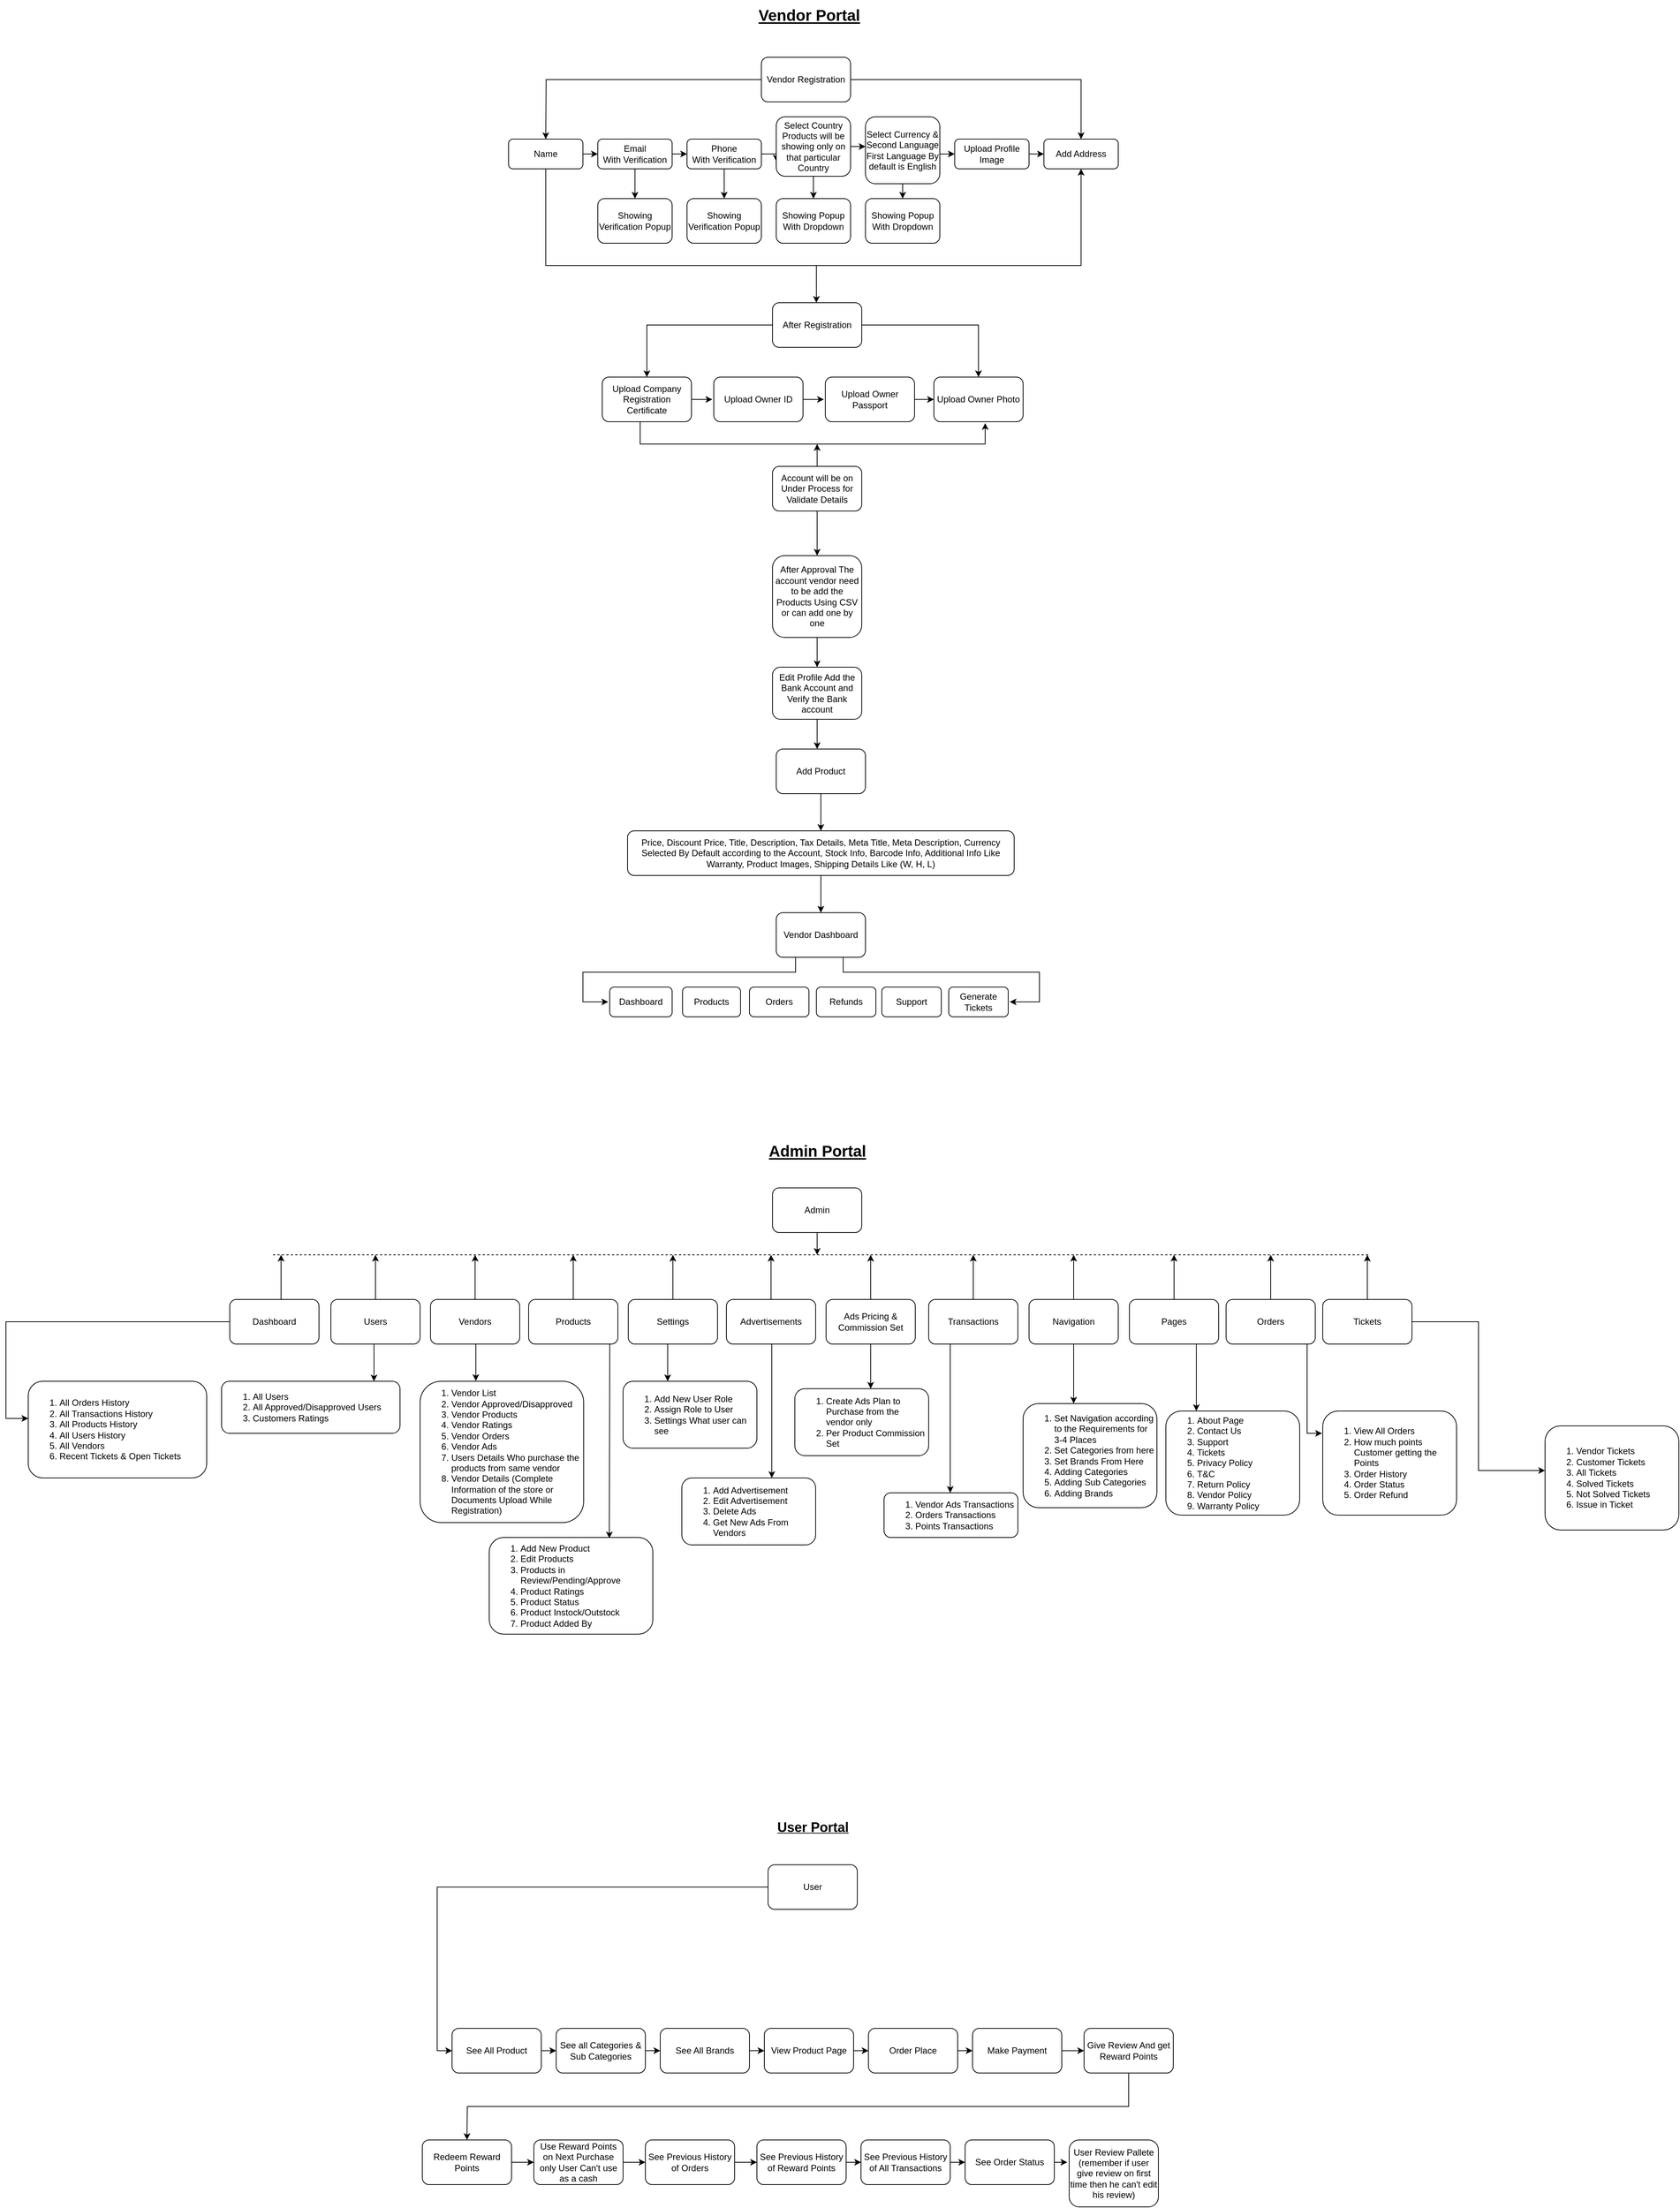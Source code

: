 <mxfile version="24.7.13">
  <diagram name="Page-1" id="YAEVpcPzzc_q-mBe14_t">
    <mxGraphModel dx="2359" dy="777" grid="1" gridSize="10" guides="1" tooltips="1" connect="1" arrows="1" fold="1" page="1" pageScale="1" pageWidth="850" pageHeight="1100" math="0" shadow="0">
      <root>
        <mxCell id="0" />
        <mxCell id="1" parent="0" />
        <mxCell id="X09Q4AG_XSMURBuyCHd_-76" value="" style="group" vertex="1" connectable="0" parent="1">
          <mxGeometry x="-660" y="1540" width="2250" height="670" as="geometry" />
        </mxCell>
        <mxCell id="X09Q4AG_XSMURBuyCHd_-2" value="Admin&lt;span style=&quot;background-color: initial;&quot;&gt;&amp;nbsp;Portal&lt;/span&gt;" style="text;html=1;align=center;verticalAlign=middle;resizable=0;points=[];autosize=1;strokeColor=none;fillColor=none;fontSize=21;fontStyle=5" vertex="1" parent="X09Q4AG_XSMURBuyCHd_-76">
          <mxGeometry x="1021" width="140" height="40" as="geometry" />
        </mxCell>
        <mxCell id="X09Q4AG_XSMURBuyCHd_-19" style="edgeStyle=elbowEdgeStyle;rounded=0;orthogonalLoop=1;jettySize=auto;html=1;" edge="1" parent="X09Q4AG_XSMURBuyCHd_-76" source="X09Q4AG_XSMURBuyCHd_-3">
          <mxGeometry relative="1" as="geometry">
            <mxPoint x="1091" y="160" as="targetPoint" />
          </mxGeometry>
        </mxCell>
        <mxCell id="X09Q4AG_XSMURBuyCHd_-3" value="Admin" style="rounded=1;whiteSpace=wrap;html=1;" vertex="1" parent="X09Q4AG_XSMURBuyCHd_-76">
          <mxGeometry x="1031" y="70" width="120" height="60" as="geometry" />
        </mxCell>
        <mxCell id="X09Q4AG_XSMURBuyCHd_-23" style="edgeStyle=elbowEdgeStyle;rounded=0;orthogonalLoop=1;jettySize=auto;html=1;" edge="1" parent="X09Q4AG_XSMURBuyCHd_-76" source="X09Q4AG_XSMURBuyCHd_-5">
          <mxGeometry relative="1" as="geometry">
            <mxPoint x="370" y="160" as="targetPoint" />
          </mxGeometry>
        </mxCell>
        <mxCell id="X09Q4AG_XSMURBuyCHd_-52" style="edgeStyle=elbowEdgeStyle;rounded=0;orthogonalLoop=1;jettySize=auto;html=1;" edge="1" parent="X09Q4AG_XSMURBuyCHd_-76" source="X09Q4AG_XSMURBuyCHd_-5">
          <mxGeometry relative="1" as="geometry">
            <mxPoint x="30" y="380" as="targetPoint" />
            <Array as="points">
              <mxPoint y="310" />
            </Array>
          </mxGeometry>
        </mxCell>
        <mxCell id="X09Q4AG_XSMURBuyCHd_-5" value="Dashboard" style="rounded=1;whiteSpace=wrap;html=1;" vertex="1" parent="X09Q4AG_XSMURBuyCHd_-76">
          <mxGeometry x="301" y="220" width="120" height="60" as="geometry" />
        </mxCell>
        <mxCell id="X09Q4AG_XSMURBuyCHd_-24" style="edgeStyle=elbowEdgeStyle;rounded=0;orthogonalLoop=1;jettySize=auto;html=1;" edge="1" parent="X09Q4AG_XSMURBuyCHd_-76" source="X09Q4AG_XSMURBuyCHd_-8">
          <mxGeometry relative="1" as="geometry">
            <mxPoint x="497" y="160" as="targetPoint" />
          </mxGeometry>
        </mxCell>
        <mxCell id="X09Q4AG_XSMURBuyCHd_-8" value="Users" style="rounded=1;whiteSpace=wrap;html=1;" vertex="1" parent="X09Q4AG_XSMURBuyCHd_-76">
          <mxGeometry x="437" y="220" width="120" height="60" as="geometry" />
        </mxCell>
        <mxCell id="X09Q4AG_XSMURBuyCHd_-25" style="edgeStyle=elbowEdgeStyle;rounded=0;orthogonalLoop=1;jettySize=auto;html=1;" edge="1" parent="X09Q4AG_XSMURBuyCHd_-76" source="X09Q4AG_XSMURBuyCHd_-9">
          <mxGeometry relative="1" as="geometry">
            <mxPoint x="631" y="160" as="targetPoint" />
          </mxGeometry>
        </mxCell>
        <mxCell id="X09Q4AG_XSMURBuyCHd_-9" value="Vendors" style="rounded=1;whiteSpace=wrap;html=1;" vertex="1" parent="X09Q4AG_XSMURBuyCHd_-76">
          <mxGeometry x="571" y="220" width="120" height="60" as="geometry" />
        </mxCell>
        <mxCell id="X09Q4AG_XSMURBuyCHd_-26" style="edgeStyle=elbowEdgeStyle;rounded=0;orthogonalLoop=1;jettySize=auto;html=1;" edge="1" parent="X09Q4AG_XSMURBuyCHd_-76" source="X09Q4AG_XSMURBuyCHd_-10">
          <mxGeometry relative="1" as="geometry">
            <mxPoint x="763" y="160" as="targetPoint" />
          </mxGeometry>
        </mxCell>
        <mxCell id="X09Q4AG_XSMURBuyCHd_-51" style="edgeStyle=elbowEdgeStyle;rounded=0;orthogonalLoop=1;jettySize=auto;html=1;entryX=0.733;entryY=0.009;entryDx=0;entryDy=0;entryPerimeter=0;" edge="1" parent="X09Q4AG_XSMURBuyCHd_-76" target="X09Q4AG_XSMURBuyCHd_-55">
          <mxGeometry relative="1" as="geometry">
            <mxPoint x="812" y="570.0" as="targetPoint" />
            <mxPoint x="812.091" y="280" as="sourcePoint" />
          </mxGeometry>
        </mxCell>
        <mxCell id="X09Q4AG_XSMURBuyCHd_-10" value="Products" style="rounded=1;whiteSpace=wrap;html=1;" vertex="1" parent="X09Q4AG_XSMURBuyCHd_-76">
          <mxGeometry x="703" y="220" width="120" height="60" as="geometry" />
        </mxCell>
        <mxCell id="X09Q4AG_XSMURBuyCHd_-27" style="edgeStyle=elbowEdgeStyle;rounded=0;orthogonalLoop=1;jettySize=auto;html=1;" edge="1" parent="X09Q4AG_XSMURBuyCHd_-76" source="X09Q4AG_XSMURBuyCHd_-11">
          <mxGeometry relative="1" as="geometry">
            <mxPoint x="897" y="160" as="targetPoint" />
          </mxGeometry>
        </mxCell>
        <mxCell id="X09Q4AG_XSMURBuyCHd_-56" style="edgeStyle=elbowEdgeStyle;rounded=0;orthogonalLoop=1;jettySize=auto;html=1;" edge="1" parent="X09Q4AG_XSMURBuyCHd_-76" source="X09Q4AG_XSMURBuyCHd_-11">
          <mxGeometry relative="1" as="geometry">
            <mxPoint x="890" y="330.0" as="targetPoint" />
          </mxGeometry>
        </mxCell>
        <mxCell id="X09Q4AG_XSMURBuyCHd_-11" value="Settings" style="rounded=1;whiteSpace=wrap;html=1;" vertex="1" parent="X09Q4AG_XSMURBuyCHd_-76">
          <mxGeometry x="837" y="220" width="120" height="60" as="geometry" />
        </mxCell>
        <mxCell id="X09Q4AG_XSMURBuyCHd_-28" style="edgeStyle=elbowEdgeStyle;rounded=0;orthogonalLoop=1;jettySize=auto;html=1;" edge="1" parent="X09Q4AG_XSMURBuyCHd_-76" source="X09Q4AG_XSMURBuyCHd_-12">
          <mxGeometry relative="1" as="geometry">
            <mxPoint x="1029" y="160" as="targetPoint" />
          </mxGeometry>
        </mxCell>
        <mxCell id="X09Q4AG_XSMURBuyCHd_-58" style="edgeStyle=elbowEdgeStyle;rounded=0;orthogonalLoop=1;jettySize=auto;html=1;exitX=0.75;exitY=1;exitDx=0;exitDy=0;" edge="1" parent="X09Q4AG_XSMURBuyCHd_-76" source="X09Q4AG_XSMURBuyCHd_-12">
          <mxGeometry relative="1" as="geometry">
            <mxPoint x="1030" y="460" as="targetPoint" />
            <Array as="points">
              <mxPoint x="1030" y="360" />
            </Array>
          </mxGeometry>
        </mxCell>
        <mxCell id="X09Q4AG_XSMURBuyCHd_-12" value="Advertisements" style="rounded=1;whiteSpace=wrap;html=1;" vertex="1" parent="X09Q4AG_XSMURBuyCHd_-76">
          <mxGeometry x="969" y="220" width="120" height="60" as="geometry" />
        </mxCell>
        <mxCell id="X09Q4AG_XSMURBuyCHd_-29" style="edgeStyle=elbowEdgeStyle;rounded=0;orthogonalLoop=1;jettySize=auto;html=1;" edge="1" parent="X09Q4AG_XSMURBuyCHd_-76" source="X09Q4AG_XSMURBuyCHd_-13">
          <mxGeometry relative="1" as="geometry">
            <mxPoint x="1163.0" y="160" as="targetPoint" />
          </mxGeometry>
        </mxCell>
        <mxCell id="X09Q4AG_XSMURBuyCHd_-60" style="edgeStyle=elbowEdgeStyle;rounded=0;orthogonalLoop=1;jettySize=auto;html=1;" edge="1" parent="X09Q4AG_XSMURBuyCHd_-76" source="X09Q4AG_XSMURBuyCHd_-13">
          <mxGeometry relative="1" as="geometry">
            <mxPoint x="1163" y="340.0" as="targetPoint" />
          </mxGeometry>
        </mxCell>
        <mxCell id="X09Q4AG_XSMURBuyCHd_-13" value="Ads Pricing &amp;amp; Commission Set" style="rounded=1;whiteSpace=wrap;html=1;" vertex="1" parent="X09Q4AG_XSMURBuyCHd_-76">
          <mxGeometry x="1103" y="220" width="120" height="60" as="geometry" />
        </mxCell>
        <mxCell id="X09Q4AG_XSMURBuyCHd_-30" style="edgeStyle=elbowEdgeStyle;rounded=0;orthogonalLoop=1;jettySize=auto;html=1;" edge="1" parent="X09Q4AG_XSMURBuyCHd_-76" source="X09Q4AG_XSMURBuyCHd_-14">
          <mxGeometry relative="1" as="geometry">
            <mxPoint x="1301" y="160" as="targetPoint" />
          </mxGeometry>
        </mxCell>
        <mxCell id="X09Q4AG_XSMURBuyCHd_-62" style="edgeStyle=elbowEdgeStyle;rounded=0;orthogonalLoop=1;jettySize=auto;html=1;" edge="1" parent="X09Q4AG_XSMURBuyCHd_-76" source="X09Q4AG_XSMURBuyCHd_-14">
          <mxGeometry relative="1" as="geometry">
            <mxPoint x="1270" y="480.0" as="targetPoint" />
          </mxGeometry>
        </mxCell>
        <mxCell id="X09Q4AG_XSMURBuyCHd_-14" value="Transactions" style="rounded=1;whiteSpace=wrap;html=1;" vertex="1" parent="X09Q4AG_XSMURBuyCHd_-76">
          <mxGeometry x="1241" y="220" width="120" height="60" as="geometry" />
        </mxCell>
        <mxCell id="X09Q4AG_XSMURBuyCHd_-31" style="edgeStyle=elbowEdgeStyle;rounded=0;orthogonalLoop=1;jettySize=auto;html=1;" edge="1" parent="X09Q4AG_XSMURBuyCHd_-76" source="X09Q4AG_XSMURBuyCHd_-15">
          <mxGeometry relative="1" as="geometry">
            <mxPoint x="1436" y="160" as="targetPoint" />
          </mxGeometry>
        </mxCell>
        <mxCell id="X09Q4AG_XSMURBuyCHd_-64" style="edgeStyle=elbowEdgeStyle;rounded=0;orthogonalLoop=1;jettySize=auto;html=1;" edge="1" parent="X09Q4AG_XSMURBuyCHd_-76" source="X09Q4AG_XSMURBuyCHd_-15">
          <mxGeometry relative="1" as="geometry">
            <mxPoint x="1436" y="360.0" as="targetPoint" />
          </mxGeometry>
        </mxCell>
        <mxCell id="X09Q4AG_XSMURBuyCHd_-15" value="Navigation" style="rounded=1;whiteSpace=wrap;html=1;" vertex="1" parent="X09Q4AG_XSMURBuyCHd_-76">
          <mxGeometry x="1376" y="220" width="120" height="60" as="geometry" />
        </mxCell>
        <mxCell id="X09Q4AG_XSMURBuyCHd_-32" style="edgeStyle=elbowEdgeStyle;rounded=0;orthogonalLoop=1;jettySize=auto;html=1;" edge="1" parent="X09Q4AG_XSMURBuyCHd_-76" source="X09Q4AG_XSMURBuyCHd_-16">
          <mxGeometry relative="1" as="geometry">
            <mxPoint x="1571" y="160" as="targetPoint" />
          </mxGeometry>
        </mxCell>
        <mxCell id="X09Q4AG_XSMURBuyCHd_-66" style="edgeStyle=elbowEdgeStyle;rounded=0;orthogonalLoop=1;jettySize=auto;html=1;exitX=0.75;exitY=1;exitDx=0;exitDy=0;" edge="1" parent="X09Q4AG_XSMURBuyCHd_-76" source="X09Q4AG_XSMURBuyCHd_-16">
          <mxGeometry relative="1" as="geometry">
            <mxPoint x="1601" y="370.0" as="targetPoint" />
          </mxGeometry>
        </mxCell>
        <mxCell id="X09Q4AG_XSMURBuyCHd_-16" value="Pages" style="rounded=1;whiteSpace=wrap;html=1;" vertex="1" parent="X09Q4AG_XSMURBuyCHd_-76">
          <mxGeometry x="1511" y="220" width="120" height="60" as="geometry" />
        </mxCell>
        <mxCell id="X09Q4AG_XSMURBuyCHd_-33" style="edgeStyle=elbowEdgeStyle;rounded=0;orthogonalLoop=1;jettySize=auto;html=1;" edge="1" parent="X09Q4AG_XSMURBuyCHd_-76" source="X09Q4AG_XSMURBuyCHd_-17">
          <mxGeometry relative="1" as="geometry">
            <mxPoint x="1701" y="160" as="targetPoint" />
          </mxGeometry>
        </mxCell>
        <mxCell id="X09Q4AG_XSMURBuyCHd_-68" style="edgeStyle=elbowEdgeStyle;rounded=0;orthogonalLoop=1;jettySize=auto;html=1;strokeColor=default;" edge="1" parent="X09Q4AG_XSMURBuyCHd_-76" source="X09Q4AG_XSMURBuyCHd_-17">
          <mxGeometry relative="1" as="geometry">
            <mxPoint x="1770" y="400" as="targetPoint" />
            <Array as="points">
              <mxPoint x="1750" y="310" />
            </Array>
          </mxGeometry>
        </mxCell>
        <mxCell id="X09Q4AG_XSMURBuyCHd_-17" value="Orders" style="rounded=1;whiteSpace=wrap;html=1;" vertex="1" parent="X09Q4AG_XSMURBuyCHd_-76">
          <mxGeometry x="1641" y="220" width="120" height="60" as="geometry" />
        </mxCell>
        <mxCell id="X09Q4AG_XSMURBuyCHd_-34" style="edgeStyle=elbowEdgeStyle;rounded=0;orthogonalLoop=1;jettySize=auto;html=1;" edge="1" parent="X09Q4AG_XSMURBuyCHd_-76" source="X09Q4AG_XSMURBuyCHd_-18">
          <mxGeometry relative="1" as="geometry">
            <mxPoint x="1831" y="160" as="targetPoint" />
          </mxGeometry>
        </mxCell>
        <mxCell id="X09Q4AG_XSMURBuyCHd_-73" style="edgeStyle=elbowEdgeStyle;rounded=0;orthogonalLoop=1;jettySize=auto;html=1;" edge="1" parent="X09Q4AG_XSMURBuyCHd_-76" source="X09Q4AG_XSMURBuyCHd_-18">
          <mxGeometry relative="1" as="geometry">
            <mxPoint x="2070" y="450.0" as="targetPoint" />
          </mxGeometry>
        </mxCell>
        <mxCell id="X09Q4AG_XSMURBuyCHd_-18" value="Tickets" style="rounded=1;whiteSpace=wrap;html=1;" vertex="1" parent="X09Q4AG_XSMURBuyCHd_-76">
          <mxGeometry x="1771" y="220" width="120" height="60" as="geometry" />
        </mxCell>
        <mxCell id="X09Q4AG_XSMURBuyCHd_-22" value="" style="endArrow=none;dashed=1;html=1;rounded=0;" edge="1" parent="X09Q4AG_XSMURBuyCHd_-76">
          <mxGeometry width="50" height="50" relative="1" as="geometry">
            <mxPoint x="1832.105" y="160" as="sourcePoint" />
            <mxPoint x="357" y="160" as="targetPoint" />
          </mxGeometry>
        </mxCell>
        <mxCell id="X09Q4AG_XSMURBuyCHd_-45" value="&lt;ol&gt;&lt;li&gt;Vendor List&lt;/li&gt;&lt;li&gt;Vendor Approved/Disapproved&lt;/li&gt;&lt;li&gt;Vendor Products&lt;/li&gt;&lt;li&gt;Vendor Ratings&lt;/li&gt;&lt;li&gt;Vendor Orders&lt;/li&gt;&lt;li&gt;Vendor Ads&lt;/li&gt;&lt;li&gt;Users Details Who purchase the products from same vendor&lt;/li&gt;&lt;li&gt;Vendor Details (Complete Information of the store or Documents Upload While Registration)&lt;/li&gt;&lt;/ol&gt;" style="rounded=1;whiteSpace=wrap;html=1;align=left;" vertex="1" parent="X09Q4AG_XSMURBuyCHd_-76">
          <mxGeometry x="557" y="330" width="220" height="190" as="geometry" />
        </mxCell>
        <mxCell id="X09Q4AG_XSMURBuyCHd_-46" value="&lt;ol&gt;&lt;li&gt;All Users&lt;/li&gt;&lt;li&gt;All Approved/Disapproved Users&lt;/li&gt;&lt;li&gt;&lt;span style=&quot;background-color: initial;&quot;&gt;Customers Ratings&lt;/span&gt;&lt;/li&gt;&lt;/ol&gt;" style="rounded=1;whiteSpace=wrap;html=1;align=left;" vertex="1" parent="X09Q4AG_XSMURBuyCHd_-76">
          <mxGeometry x="290" y="330" width="240" height="70" as="geometry" />
        </mxCell>
        <mxCell id="X09Q4AG_XSMURBuyCHd_-49" style="edgeStyle=elbowEdgeStyle;rounded=0;orthogonalLoop=1;jettySize=auto;html=1;entryX=0.854;entryY=0.002;entryDx=0;entryDy=0;entryPerimeter=0;" edge="1" parent="X09Q4AG_XSMURBuyCHd_-76" source="X09Q4AG_XSMURBuyCHd_-8" target="X09Q4AG_XSMURBuyCHd_-46">
          <mxGeometry relative="1" as="geometry" />
        </mxCell>
        <mxCell id="X09Q4AG_XSMURBuyCHd_-50" style="edgeStyle=elbowEdgeStyle;rounded=0;orthogonalLoop=1;jettySize=auto;html=1;entryX=0.34;entryY=-0.002;entryDx=0;entryDy=0;entryPerimeter=0;" edge="1" parent="X09Q4AG_XSMURBuyCHd_-76" source="X09Q4AG_XSMURBuyCHd_-9" target="X09Q4AG_XSMURBuyCHd_-45">
          <mxGeometry relative="1" as="geometry" />
        </mxCell>
        <mxCell id="X09Q4AG_XSMURBuyCHd_-53" value="&lt;ol&gt;&lt;li&gt;All Orders History&lt;/li&gt;&lt;li&gt;All Transactions History&lt;/li&gt;&lt;li&gt;All Products History&lt;/li&gt;&lt;li&gt;All Users History&lt;/li&gt;&lt;li&gt;All Vendors&amp;nbsp;&lt;/li&gt;&lt;li&gt;Recent Tickets &amp;amp; Open Tickets&amp;nbsp;&lt;/li&gt;&lt;/ol&gt;" style="rounded=1;whiteSpace=wrap;html=1;align=left;" vertex="1" parent="X09Q4AG_XSMURBuyCHd_-76">
          <mxGeometry x="30" y="330" width="240" height="130" as="geometry" />
        </mxCell>
        <mxCell id="X09Q4AG_XSMURBuyCHd_-55" value="&lt;ol&gt;&lt;li&gt;Add New Product&lt;/li&gt;&lt;li&gt;Edit Products&lt;/li&gt;&lt;li&gt;Products in Review/Pending/Approve&lt;/li&gt;&lt;li&gt;Product Ratings&lt;/li&gt;&lt;li&gt;Product Status&lt;/li&gt;&lt;li&gt;Product Instock/Outstock&lt;/li&gt;&lt;li&gt;Product Added By&amp;nbsp;&lt;/li&gt;&lt;/ol&gt;" style="rounded=1;whiteSpace=wrap;html=1;align=left;" vertex="1" parent="X09Q4AG_XSMURBuyCHd_-76">
          <mxGeometry x="650" y="540" width="220" height="130" as="geometry" />
        </mxCell>
        <mxCell id="X09Q4AG_XSMURBuyCHd_-57" value="&lt;ol&gt;&lt;li&gt;Add New User Role&lt;/li&gt;&lt;li&gt;Assign Role to User&lt;/li&gt;&lt;li&gt;Settings What user can see&amp;nbsp;&lt;/li&gt;&lt;/ol&gt;" style="rounded=1;whiteSpace=wrap;html=1;align=left;" vertex="1" parent="X09Q4AG_XSMURBuyCHd_-76">
          <mxGeometry x="830" y="330" width="180" height="90" as="geometry" />
        </mxCell>
        <mxCell id="X09Q4AG_XSMURBuyCHd_-59" value="&lt;ol&gt;&lt;li&gt;Add Advertisement&lt;/li&gt;&lt;li&gt;Edit Advertisement&lt;/li&gt;&lt;li&gt;Delete Ads&lt;/li&gt;&lt;li&gt;Get New Ads From Vendors&lt;/li&gt;&lt;/ol&gt;" style="rounded=1;whiteSpace=wrap;html=1;align=left;" vertex="1" parent="X09Q4AG_XSMURBuyCHd_-76">
          <mxGeometry x="909" y="460" width="180" height="90" as="geometry" />
        </mxCell>
        <mxCell id="X09Q4AG_XSMURBuyCHd_-61" value="&lt;ol&gt;&lt;li&gt;Create Ads Plan to Purchase from the vendor only&lt;/li&gt;&lt;li&gt;Per Product Commission Set&amp;nbsp;&lt;/li&gt;&lt;/ol&gt;" style="rounded=1;whiteSpace=wrap;html=1;align=left;" vertex="1" parent="X09Q4AG_XSMURBuyCHd_-76">
          <mxGeometry x="1061" y="340" width="180" height="90" as="geometry" />
        </mxCell>
        <mxCell id="X09Q4AG_XSMURBuyCHd_-63" value="&lt;ol&gt;&lt;li&gt;Vendor Ads Transactions&lt;/li&gt;&lt;li&gt;Orders Transactions&lt;/li&gt;&lt;li&gt;Points Transactions&lt;/li&gt;&lt;/ol&gt;" style="rounded=1;whiteSpace=wrap;html=1;align=left;" vertex="1" parent="X09Q4AG_XSMURBuyCHd_-76">
          <mxGeometry x="1181" y="480" width="180" height="60" as="geometry" />
        </mxCell>
        <mxCell id="X09Q4AG_XSMURBuyCHd_-65" value="&lt;ol&gt;&lt;li&gt;Set Navigation according to the Requirements for 3-4 Places&lt;/li&gt;&lt;li&gt;Set Categories from here&lt;/li&gt;&lt;li&gt;Set Brands From Here&lt;/li&gt;&lt;li&gt;Adding Categories&lt;/li&gt;&lt;li&gt;Adding Sub Categories&lt;/li&gt;&lt;li&gt;Adding Brands&lt;/li&gt;&lt;/ol&gt;" style="rounded=1;whiteSpace=wrap;html=1;align=left;" vertex="1" parent="X09Q4AG_XSMURBuyCHd_-76">
          <mxGeometry x="1368" y="360" width="180" height="140" as="geometry" />
        </mxCell>
        <mxCell id="X09Q4AG_XSMURBuyCHd_-67" value="&lt;ol&gt;&lt;li&gt;About Page&amp;nbsp;&lt;/li&gt;&lt;li&gt;Contact Us&lt;/li&gt;&lt;li&gt;Support&lt;/li&gt;&lt;li&gt;Tickets&lt;/li&gt;&lt;li&gt;Privacy Policy&lt;/li&gt;&lt;li&gt;T&amp;amp;C&amp;nbsp;&lt;/li&gt;&lt;li&gt;Return Policy&lt;/li&gt;&lt;li&gt;Vendor Policy&lt;/li&gt;&lt;li&gt;Warranty Policy&lt;/li&gt;&lt;/ol&gt;" style="rounded=1;whiteSpace=wrap;html=1;align=left;" vertex="1" parent="X09Q4AG_XSMURBuyCHd_-76">
          <mxGeometry x="1560" y="370" width="180" height="140" as="geometry" />
        </mxCell>
        <mxCell id="X09Q4AG_XSMURBuyCHd_-71" value="&lt;ol&gt;&lt;li&gt;View All Orders&amp;nbsp;&lt;/li&gt;&lt;li&gt;How much points Customer getting the Points&lt;/li&gt;&lt;li&gt;Order History&lt;/li&gt;&lt;li&gt;Order Status&lt;/li&gt;&lt;li&gt;Order Refund&lt;/li&gt;&lt;/ol&gt;" style="rounded=1;whiteSpace=wrap;html=1;align=left;" vertex="1" parent="X09Q4AG_XSMURBuyCHd_-76">
          <mxGeometry x="1771" y="370" width="180" height="140" as="geometry" />
        </mxCell>
        <mxCell id="X09Q4AG_XSMURBuyCHd_-74" value="&lt;ol&gt;&lt;li&gt;Vendor Tickets&lt;/li&gt;&lt;li&gt;Customer Tickets&lt;/li&gt;&lt;li&gt;All Tickets&lt;/li&gt;&lt;li&gt;Solved Tickets&lt;/li&gt;&lt;li&gt;Not Solved Tickets&lt;/li&gt;&lt;li&gt;Issue in Ticket&lt;/li&gt;&lt;/ol&gt;" style="rounded=1;whiteSpace=wrap;html=1;align=left;" vertex="1" parent="X09Q4AG_XSMURBuyCHd_-76">
          <mxGeometry x="2070" y="390" width="180" height="140" as="geometry" />
        </mxCell>
        <mxCell id="X09Q4AG_XSMURBuyCHd_-77" value="" style="group" vertex="1" connectable="0" parent="1">
          <mxGeometry x="16" y="13" width="820" height="1367" as="geometry" />
        </mxCell>
        <mxCell id="5wintzvDErzxGzjBbFwN-30" style="edgeStyle=orthogonalEdgeStyle;rounded=0;orthogonalLoop=1;jettySize=auto;html=1;entryX=0.5;entryY=0;entryDx=0;entryDy=0;" parent="X09Q4AG_XSMURBuyCHd_-77" source="5wintzvDErzxGzjBbFwN-1" target="5wintzvDErzxGzjBbFwN-17" edge="1">
          <mxGeometry relative="1" as="geometry" />
        </mxCell>
        <mxCell id="5wintzvDErzxGzjBbFwN-31" style="edgeStyle=orthogonalEdgeStyle;rounded=0;orthogonalLoop=1;jettySize=auto;html=1;exitX=0;exitY=0.5;exitDx=0;exitDy=0;" parent="X09Q4AG_XSMURBuyCHd_-77" source="5wintzvDErzxGzjBbFwN-1" edge="1">
          <mxGeometry relative="1" as="geometry">
            <mxPoint x="50" y="187" as="targetPoint" />
          </mxGeometry>
        </mxCell>
        <mxCell id="5wintzvDErzxGzjBbFwN-1" value="Vendor Registration" style="rounded=1;whiteSpace=wrap;html=1;" parent="X09Q4AG_XSMURBuyCHd_-77" vertex="1">
          <mxGeometry x="340" y="77" width="120" height="60" as="geometry" />
        </mxCell>
        <mxCell id="5wintzvDErzxGzjBbFwN-20" style="edgeStyle=orthogonalEdgeStyle;rounded=0;orthogonalLoop=1;jettySize=auto;html=1;exitX=1;exitY=0.5;exitDx=0;exitDy=0;entryX=0;entryY=0.5;entryDx=0;entryDy=0;" parent="X09Q4AG_XSMURBuyCHd_-77" source="5wintzvDErzxGzjBbFwN-11" target="5wintzvDErzxGzjBbFwN-12" edge="1">
          <mxGeometry relative="1" as="geometry" />
        </mxCell>
        <mxCell id="5wintzvDErzxGzjBbFwN-43" style="edgeStyle=orthogonalEdgeStyle;rounded=0;orthogonalLoop=1;jettySize=auto;html=1;exitX=0.5;exitY=1;exitDx=0;exitDy=0;entryX=0.5;entryY=1;entryDx=0;entryDy=0;" parent="X09Q4AG_XSMURBuyCHd_-77" source="5wintzvDErzxGzjBbFwN-11" target="5wintzvDErzxGzjBbFwN-17" edge="1">
          <mxGeometry relative="1" as="geometry">
            <Array as="points">
              <mxPoint x="50" y="357" />
              <mxPoint x="770" y="357" />
            </Array>
          </mxGeometry>
        </mxCell>
        <mxCell id="5wintzvDErzxGzjBbFwN-11" value="Name" style="rounded=1;whiteSpace=wrap;html=1;" parent="X09Q4AG_XSMURBuyCHd_-77" vertex="1">
          <mxGeometry y="187" width="100" height="40" as="geometry" />
        </mxCell>
        <mxCell id="5wintzvDErzxGzjBbFwN-21" style="edgeStyle=orthogonalEdgeStyle;rounded=0;orthogonalLoop=1;jettySize=auto;html=1;exitX=1;exitY=0.5;exitDx=0;exitDy=0;entryX=0;entryY=0.5;entryDx=0;entryDy=0;" parent="X09Q4AG_XSMURBuyCHd_-77" source="5wintzvDErzxGzjBbFwN-12" target="5wintzvDErzxGzjBbFwN-13" edge="1">
          <mxGeometry relative="1" as="geometry" />
        </mxCell>
        <mxCell id="5wintzvDErzxGzjBbFwN-37" style="edgeStyle=orthogonalEdgeStyle;rounded=0;orthogonalLoop=1;jettySize=auto;html=1;exitX=0.5;exitY=1;exitDx=0;exitDy=0;entryX=0.5;entryY=0;entryDx=0;entryDy=0;" parent="X09Q4AG_XSMURBuyCHd_-77" source="5wintzvDErzxGzjBbFwN-12" target="5wintzvDErzxGzjBbFwN-33" edge="1">
          <mxGeometry relative="1" as="geometry" />
        </mxCell>
        <mxCell id="5wintzvDErzxGzjBbFwN-12" value="Email&lt;br&gt;With Verification" style="rounded=1;whiteSpace=wrap;html=1;" parent="X09Q4AG_XSMURBuyCHd_-77" vertex="1">
          <mxGeometry x="120" y="187" width="100" height="40" as="geometry" />
        </mxCell>
        <mxCell id="5wintzvDErzxGzjBbFwN-36" style="edgeStyle=orthogonalEdgeStyle;rounded=0;orthogonalLoop=1;jettySize=auto;html=1;exitX=0.5;exitY=1;exitDx=0;exitDy=0;entryX=0.5;entryY=0;entryDx=0;entryDy=0;" parent="X09Q4AG_XSMURBuyCHd_-77" source="5wintzvDErzxGzjBbFwN-13" target="5wintzvDErzxGzjBbFwN-34" edge="1">
          <mxGeometry relative="1" as="geometry" />
        </mxCell>
        <mxCell id="5wintzvDErzxGzjBbFwN-68" style="edgeStyle=orthogonalEdgeStyle;rounded=0;orthogonalLoop=1;jettySize=auto;html=1;exitX=1;exitY=0.5;exitDx=0;exitDy=0;entryX=0;entryY=0.75;entryDx=0;entryDy=0;" parent="X09Q4AG_XSMURBuyCHd_-77" source="5wintzvDErzxGzjBbFwN-13" target="5wintzvDErzxGzjBbFwN-14" edge="1">
          <mxGeometry relative="1" as="geometry" />
        </mxCell>
        <mxCell id="5wintzvDErzxGzjBbFwN-13" value="Phone&lt;br&gt;With Verification" style="rounded=1;whiteSpace=wrap;html=1;" parent="X09Q4AG_XSMURBuyCHd_-77" vertex="1">
          <mxGeometry x="240" y="187" width="100" height="40" as="geometry" />
        </mxCell>
        <mxCell id="5wintzvDErzxGzjBbFwN-39" style="edgeStyle=orthogonalEdgeStyle;rounded=0;orthogonalLoop=1;jettySize=auto;html=1;entryX=0.5;entryY=0;entryDx=0;entryDy=0;" parent="X09Q4AG_XSMURBuyCHd_-77" target="5wintzvDErzxGzjBbFwN-38" edge="1">
          <mxGeometry relative="1" as="geometry">
            <mxPoint x="410" y="237" as="sourcePoint" />
          </mxGeometry>
        </mxCell>
        <mxCell id="5wintzvDErzxGzjBbFwN-14" value="Select Country Products will be showing only on that particular Country" style="rounded=1;whiteSpace=wrap;html=1;" parent="X09Q4AG_XSMURBuyCHd_-77" vertex="1">
          <mxGeometry x="360" y="157" width="100" height="80" as="geometry" />
        </mxCell>
        <mxCell id="5wintzvDErzxGzjBbFwN-27" style="edgeStyle=orthogonalEdgeStyle;rounded=0;orthogonalLoop=1;jettySize=auto;html=1;exitX=1;exitY=0.5;exitDx=0;exitDy=0;entryX=0;entryY=0.5;entryDx=0;entryDy=0;" parent="X09Q4AG_XSMURBuyCHd_-77" source="5wintzvDErzxGzjBbFwN-15" target="5wintzvDErzxGzjBbFwN-16" edge="1">
          <mxGeometry relative="1" as="geometry">
            <Array as="points">
              <mxPoint x="580" y="207" />
            </Array>
          </mxGeometry>
        </mxCell>
        <mxCell id="5wintzvDErzxGzjBbFwN-41" style="edgeStyle=orthogonalEdgeStyle;rounded=0;orthogonalLoop=1;jettySize=auto;html=1;entryX=0.5;entryY=0;entryDx=0;entryDy=0;" parent="X09Q4AG_XSMURBuyCHd_-77" target="5wintzvDErzxGzjBbFwN-40" edge="1">
          <mxGeometry relative="1" as="geometry">
            <mxPoint x="530" y="247" as="sourcePoint" />
          </mxGeometry>
        </mxCell>
        <mxCell id="5wintzvDErzxGzjBbFwN-15" value="Select Currency &amp;amp; Second Language&lt;div&gt;First Language By default is English&lt;/div&gt;" style="rounded=1;whiteSpace=wrap;html=1;" parent="X09Q4AG_XSMURBuyCHd_-77" vertex="1">
          <mxGeometry x="480" y="157" width="100" height="90" as="geometry" />
        </mxCell>
        <mxCell id="5wintzvDErzxGzjBbFwN-28" style="edgeStyle=orthogonalEdgeStyle;rounded=0;orthogonalLoop=1;jettySize=auto;html=1;exitX=1;exitY=0.5;exitDx=0;exitDy=0;entryX=0;entryY=0.5;entryDx=0;entryDy=0;" parent="X09Q4AG_XSMURBuyCHd_-77" source="5wintzvDErzxGzjBbFwN-16" target="5wintzvDErzxGzjBbFwN-17" edge="1">
          <mxGeometry relative="1" as="geometry" />
        </mxCell>
        <mxCell id="5wintzvDErzxGzjBbFwN-16" value="Upload Profile Image" style="rounded=1;whiteSpace=wrap;html=1;" parent="X09Q4AG_XSMURBuyCHd_-77" vertex="1">
          <mxGeometry x="600" y="187" width="100" height="40" as="geometry" />
        </mxCell>
        <mxCell id="5wintzvDErzxGzjBbFwN-17" value="Add Address" style="rounded=1;whiteSpace=wrap;html=1;" parent="X09Q4AG_XSMURBuyCHd_-77" vertex="1">
          <mxGeometry x="720" y="187" width="100" height="40" as="geometry" />
        </mxCell>
        <mxCell id="5wintzvDErzxGzjBbFwN-33" value="Showing Verification Popup" style="rounded=1;whiteSpace=wrap;html=1;" parent="X09Q4AG_XSMURBuyCHd_-77" vertex="1">
          <mxGeometry x="120" y="267" width="100" height="60" as="geometry" />
        </mxCell>
        <mxCell id="5wintzvDErzxGzjBbFwN-34" value="Showing Verification Popup" style="rounded=1;whiteSpace=wrap;html=1;" parent="X09Q4AG_XSMURBuyCHd_-77" vertex="1">
          <mxGeometry x="240" y="267" width="100" height="60" as="geometry" />
        </mxCell>
        <mxCell id="5wintzvDErzxGzjBbFwN-38" value="Showing Popup With Dropdown" style="rounded=1;whiteSpace=wrap;html=1;" parent="X09Q4AG_XSMURBuyCHd_-77" vertex="1">
          <mxGeometry x="360" y="267" width="100" height="60" as="geometry" />
        </mxCell>
        <mxCell id="5wintzvDErzxGzjBbFwN-40" value="Showing Popup With Dropdown" style="rounded=1;whiteSpace=wrap;html=1;" parent="X09Q4AG_XSMURBuyCHd_-77" vertex="1">
          <mxGeometry x="480" y="267" width="100" height="60" as="geometry" />
        </mxCell>
        <mxCell id="5wintzvDErzxGzjBbFwN-44" value="" style="endArrow=classic;html=1;rounded=0;" parent="X09Q4AG_XSMURBuyCHd_-77" edge="1">
          <mxGeometry width="50" height="50" relative="1" as="geometry">
            <mxPoint x="414" y="357" as="sourcePoint" />
            <mxPoint x="414" y="407" as="targetPoint" />
          </mxGeometry>
        </mxCell>
        <mxCell id="5wintzvDErzxGzjBbFwN-51" style="edgeStyle=orthogonalEdgeStyle;rounded=0;orthogonalLoop=1;jettySize=auto;html=1;exitX=1;exitY=0.5;exitDx=0;exitDy=0;entryX=0.5;entryY=0;entryDx=0;entryDy=0;" parent="X09Q4AG_XSMURBuyCHd_-77" source="5wintzvDErzxGzjBbFwN-45" target="5wintzvDErzxGzjBbFwN-49" edge="1">
          <mxGeometry relative="1" as="geometry" />
        </mxCell>
        <mxCell id="5wintzvDErzxGzjBbFwN-52" style="edgeStyle=orthogonalEdgeStyle;rounded=0;orthogonalLoop=1;jettySize=auto;html=1;exitX=0;exitY=0.5;exitDx=0;exitDy=0;entryX=0.5;entryY=0;entryDx=0;entryDy=0;" parent="X09Q4AG_XSMURBuyCHd_-77" source="5wintzvDErzxGzjBbFwN-45" target="5wintzvDErzxGzjBbFwN-46" edge="1">
          <mxGeometry relative="1" as="geometry" />
        </mxCell>
        <mxCell id="5wintzvDErzxGzjBbFwN-45" value="After Registration" style="rounded=1;whiteSpace=wrap;html=1;" parent="X09Q4AG_XSMURBuyCHd_-77" vertex="1">
          <mxGeometry x="355" y="407" width="120" height="60" as="geometry" />
        </mxCell>
        <mxCell id="5wintzvDErzxGzjBbFwN-55" style="edgeStyle=orthogonalEdgeStyle;rounded=0;orthogonalLoop=1;jettySize=auto;html=1;exitX=1;exitY=0.5;exitDx=0;exitDy=0;" parent="X09Q4AG_XSMURBuyCHd_-77" source="5wintzvDErzxGzjBbFwN-46" edge="1">
          <mxGeometry relative="1" as="geometry">
            <mxPoint x="274" y="537" as="targetPoint" />
          </mxGeometry>
        </mxCell>
        <mxCell id="5wintzvDErzxGzjBbFwN-46" value="Upload Company Registration Certificate" style="rounded=1;whiteSpace=wrap;html=1;" parent="X09Q4AG_XSMURBuyCHd_-77" vertex="1">
          <mxGeometry x="126" y="507" width="120" height="60" as="geometry" />
        </mxCell>
        <mxCell id="5wintzvDErzxGzjBbFwN-56" style="edgeStyle=orthogonalEdgeStyle;rounded=0;orthogonalLoop=1;jettySize=auto;html=1;exitX=1;exitY=0.5;exitDx=0;exitDy=0;" parent="X09Q4AG_XSMURBuyCHd_-77" source="5wintzvDErzxGzjBbFwN-47" edge="1">
          <mxGeometry relative="1" as="geometry">
            <mxPoint x="424" y="537" as="targetPoint" />
          </mxGeometry>
        </mxCell>
        <mxCell id="5wintzvDErzxGzjBbFwN-47" value="Upload Owner ID" style="rounded=1;whiteSpace=wrap;html=1;" parent="X09Q4AG_XSMURBuyCHd_-77" vertex="1">
          <mxGeometry x="276" y="507" width="120" height="60" as="geometry" />
        </mxCell>
        <mxCell id="5wintzvDErzxGzjBbFwN-57" style="edgeStyle=orthogonalEdgeStyle;rounded=0;orthogonalLoop=1;jettySize=auto;html=1;exitX=1;exitY=0.5;exitDx=0;exitDy=0;entryX=0;entryY=0.5;entryDx=0;entryDy=0;" parent="X09Q4AG_XSMURBuyCHd_-77" source="5wintzvDErzxGzjBbFwN-48" target="5wintzvDErzxGzjBbFwN-49" edge="1">
          <mxGeometry relative="1" as="geometry" />
        </mxCell>
        <mxCell id="5wintzvDErzxGzjBbFwN-48" value="Upload Owner Passport" style="rounded=1;whiteSpace=wrap;html=1;" parent="X09Q4AG_XSMURBuyCHd_-77" vertex="1">
          <mxGeometry x="426" y="507" width="120" height="60" as="geometry" />
        </mxCell>
        <mxCell id="5wintzvDErzxGzjBbFwN-49" value="Upload Owner Photo" style="rounded=1;whiteSpace=wrap;html=1;" parent="X09Q4AG_XSMURBuyCHd_-77" vertex="1">
          <mxGeometry x="572" y="507" width="120" height="60" as="geometry" />
        </mxCell>
        <mxCell id="5wintzvDErzxGzjBbFwN-60" style="edgeStyle=orthogonalEdgeStyle;rounded=0;orthogonalLoop=1;jettySize=auto;html=1;exitX=0.5;exitY=0;exitDx=0;exitDy=0;" parent="X09Q4AG_XSMURBuyCHd_-77" source="5wintzvDErzxGzjBbFwN-58" edge="1">
          <mxGeometry relative="1" as="geometry">
            <mxPoint x="415" y="597" as="targetPoint" />
          </mxGeometry>
        </mxCell>
        <mxCell id="5wintzvDErzxGzjBbFwN-62" style="edgeStyle=orthogonalEdgeStyle;rounded=0;orthogonalLoop=1;jettySize=auto;html=1;exitX=0.5;exitY=1;exitDx=0;exitDy=0;entryX=0.5;entryY=0;entryDx=0;entryDy=0;" parent="X09Q4AG_XSMURBuyCHd_-77" source="5wintzvDErzxGzjBbFwN-58" target="5wintzvDErzxGzjBbFwN-61" edge="1">
          <mxGeometry relative="1" as="geometry" />
        </mxCell>
        <mxCell id="5wintzvDErzxGzjBbFwN-58" value="Account will be on Under Process for Validate Details" style="rounded=1;whiteSpace=wrap;html=1;" parent="X09Q4AG_XSMURBuyCHd_-77" vertex="1">
          <mxGeometry x="355" y="627" width="120" height="60" as="geometry" />
        </mxCell>
        <mxCell id="5wintzvDErzxGzjBbFwN-59" style="edgeStyle=orthogonalEdgeStyle;rounded=0;orthogonalLoop=1;jettySize=auto;html=1;exitX=0.5;exitY=1;exitDx=0;exitDy=0;entryX=0.65;entryY=1.031;entryDx=0;entryDy=0;entryPerimeter=0;" parent="X09Q4AG_XSMURBuyCHd_-77" edge="1">
          <mxGeometry relative="1" as="geometry">
            <mxPoint x="177" y="567" as="sourcePoint" />
            <mxPoint x="641.0" y="568.86" as="targetPoint" />
            <Array as="points">
              <mxPoint x="177" y="597" />
              <mxPoint x="641" y="597" />
            </Array>
          </mxGeometry>
        </mxCell>
        <mxCell id="5wintzvDErzxGzjBbFwN-63" style="edgeStyle=orthogonalEdgeStyle;rounded=0;orthogonalLoop=1;jettySize=auto;html=1;exitX=0.5;exitY=1;exitDx=0;exitDy=0;" parent="X09Q4AG_XSMURBuyCHd_-77" source="5wintzvDErzxGzjBbFwN-61" edge="1">
          <mxGeometry relative="1" as="geometry">
            <mxPoint x="415" y="897" as="targetPoint" />
          </mxGeometry>
        </mxCell>
        <mxCell id="5wintzvDErzxGzjBbFwN-61" value="After Approval The account vendor need to be add the Products Using CSV or can add one by one" style="rounded=1;whiteSpace=wrap;html=1;" parent="X09Q4AG_XSMURBuyCHd_-77" vertex="1">
          <mxGeometry x="355" y="747" width="120" height="110" as="geometry" />
        </mxCell>
        <mxCell id="5wintzvDErzxGzjBbFwN-74" style="edgeStyle=orthogonalEdgeStyle;rounded=0;orthogonalLoop=1;jettySize=auto;html=1;" parent="X09Q4AG_XSMURBuyCHd_-77" source="5wintzvDErzxGzjBbFwN-64" edge="1">
          <mxGeometry relative="1" as="geometry">
            <mxPoint x="420" y="1117" as="targetPoint" />
          </mxGeometry>
        </mxCell>
        <mxCell id="5wintzvDErzxGzjBbFwN-64" value="Add Product" style="rounded=1;whiteSpace=wrap;html=1;" parent="X09Q4AG_XSMURBuyCHd_-77" vertex="1">
          <mxGeometry x="360" y="1007" width="120" height="60" as="geometry" />
        </mxCell>
        <mxCell id="5wintzvDErzxGzjBbFwN-75" style="edgeStyle=orthogonalEdgeStyle;rounded=0;orthogonalLoop=1;jettySize=auto;html=1;" parent="X09Q4AG_XSMURBuyCHd_-77" source="5wintzvDErzxGzjBbFwN-66" edge="1">
          <mxGeometry relative="1" as="geometry">
            <mxPoint x="420" y="1227" as="targetPoint" />
          </mxGeometry>
        </mxCell>
        <mxCell id="5wintzvDErzxGzjBbFwN-66" value="Price, Discount Price, Title, Description, Tax Details, Meta Title, Meta Description, Currency Selected By Default according to the Account, Stock Info, Barcode Info, Additional Info Like Warranty, Product Images, Shipping Details Like (W, H, L)" style="rounded=1;whiteSpace=wrap;html=1;" parent="X09Q4AG_XSMURBuyCHd_-77" vertex="1">
          <mxGeometry x="160" y="1117" width="520" height="60" as="geometry" />
        </mxCell>
        <mxCell id="5wintzvDErzxGzjBbFwN-71" style="edgeStyle=orthogonalEdgeStyle;rounded=0;orthogonalLoop=1;jettySize=auto;html=1;entryX=0.002;entryY=0.447;entryDx=0;entryDy=0;entryPerimeter=0;" parent="X09Q4AG_XSMURBuyCHd_-77" source="5wintzvDErzxGzjBbFwN-14" target="5wintzvDErzxGzjBbFwN-15" edge="1">
          <mxGeometry relative="1" as="geometry" />
        </mxCell>
        <mxCell id="5wintzvDErzxGzjBbFwN-73" style="edgeStyle=orthogonalEdgeStyle;rounded=0;orthogonalLoop=1;jettySize=auto;html=1;" parent="X09Q4AG_XSMURBuyCHd_-77" source="5wintzvDErzxGzjBbFwN-72" edge="1">
          <mxGeometry relative="1" as="geometry">
            <mxPoint x="415" y="1007" as="targetPoint" />
          </mxGeometry>
        </mxCell>
        <mxCell id="5wintzvDErzxGzjBbFwN-72" value="Edit Profile Add the Bank Account and Verify the Bank account" style="rounded=1;whiteSpace=wrap;html=1;" parent="X09Q4AG_XSMURBuyCHd_-77" vertex="1">
          <mxGeometry x="355" y="897" width="120" height="70" as="geometry" />
        </mxCell>
        <mxCell id="5wintzvDErzxGzjBbFwN-78" style="edgeStyle=orthogonalEdgeStyle;rounded=0;orthogonalLoop=1;jettySize=auto;html=1;exitX=0.175;exitY=0.98;exitDx=0;exitDy=0;exitPerimeter=0;" parent="X09Q4AG_XSMURBuyCHd_-77" source="5wintzvDErzxGzjBbFwN-76" edge="1">
          <mxGeometry relative="1" as="geometry">
            <mxPoint x="134" y="1347" as="targetPoint" />
            <mxPoint x="385.96" y="1307" as="sourcePoint" />
            <Array as="points">
              <mxPoint x="386" y="1286" />
              <mxPoint x="386" y="1307" />
              <mxPoint x="100" y="1307" />
              <mxPoint x="100" y="1347" />
            </Array>
          </mxGeometry>
        </mxCell>
        <mxCell id="5wintzvDErzxGzjBbFwN-79" style="edgeStyle=orthogonalEdgeStyle;rounded=0;orthogonalLoop=1;jettySize=auto;html=1;exitX=0.75;exitY=1;exitDx=0;exitDy=0;" parent="X09Q4AG_XSMURBuyCHd_-77" source="5wintzvDErzxGzjBbFwN-76" edge="1">
          <mxGeometry relative="1" as="geometry">
            <mxPoint x="674" y="1347" as="targetPoint" />
            <Array as="points">
              <mxPoint x="450" y="1307" />
              <mxPoint x="714" y="1307" />
              <mxPoint x="714" y="1347" />
            </Array>
          </mxGeometry>
        </mxCell>
        <mxCell id="5wintzvDErzxGzjBbFwN-76" value="Vendor Dashboard" style="rounded=1;whiteSpace=wrap;html=1;" parent="X09Q4AG_XSMURBuyCHd_-77" vertex="1">
          <mxGeometry x="360" y="1227" width="120" height="60" as="geometry" />
        </mxCell>
        <mxCell id="5wintzvDErzxGzjBbFwN-80" value="Dashboard" style="rounded=1;whiteSpace=wrap;html=1;" parent="X09Q4AG_XSMURBuyCHd_-77" vertex="1">
          <mxGeometry x="136" y="1327" width="84" height="40" as="geometry" />
        </mxCell>
        <mxCell id="5wintzvDErzxGzjBbFwN-83" value="Products" style="rounded=1;whiteSpace=wrap;html=1;" parent="X09Q4AG_XSMURBuyCHd_-77" vertex="1">
          <mxGeometry x="234" y="1327" width="78" height="40" as="geometry" />
        </mxCell>
        <mxCell id="5wintzvDErzxGzjBbFwN-84" value="Orders" style="rounded=1;whiteSpace=wrap;html=1;" parent="X09Q4AG_XSMURBuyCHd_-77" vertex="1">
          <mxGeometry x="324" y="1327" width="80" height="40" as="geometry" />
        </mxCell>
        <mxCell id="5wintzvDErzxGzjBbFwN-85" value="Refunds" style="rounded=1;whiteSpace=wrap;html=1;" parent="X09Q4AG_XSMURBuyCHd_-77" vertex="1">
          <mxGeometry x="414" y="1327" width="80" height="40" as="geometry" />
        </mxCell>
        <mxCell id="5wintzvDErzxGzjBbFwN-86" value="Generate Tickets" style="rounded=1;whiteSpace=wrap;html=1;" parent="X09Q4AG_XSMURBuyCHd_-77" vertex="1">
          <mxGeometry x="592" y="1327" width="80" height="40" as="geometry" />
        </mxCell>
        <mxCell id="5wintzvDErzxGzjBbFwN-87" value="Support" style="rounded=1;whiteSpace=wrap;html=1;" parent="X09Q4AG_XSMURBuyCHd_-77" vertex="1">
          <mxGeometry x="502" y="1327" width="80" height="40" as="geometry" />
        </mxCell>
        <mxCell id="X09Q4AG_XSMURBuyCHd_-1" value="Vendor Portal" style="text;html=1;align=center;verticalAlign=middle;resizable=0;points=[];autosize=1;strokeColor=none;fillColor=none;fontSize=21;fontStyle=5" vertex="1" parent="X09Q4AG_XSMURBuyCHd_-77">
          <mxGeometry x="329" width="150" height="40" as="geometry" />
        </mxCell>
        <mxCell id="X09Q4AG_XSMURBuyCHd_-78" value="&lt;h2&gt;&lt;u&gt;User Portal&lt;/u&gt;&lt;/h2&gt;" style="text;html=1;align=center;verticalAlign=middle;resizable=0;points=[];autosize=1;strokeColor=none;fillColor=none;" vertex="1" parent="1">
          <mxGeometry x="365" y="2440" width="120" height="60" as="geometry" />
        </mxCell>
        <mxCell id="X09Q4AG_XSMURBuyCHd_-82" style="edgeStyle=orthogonalEdgeStyle;rounded=0;orthogonalLoop=1;jettySize=auto;html=1;exitX=0;exitY=0.5;exitDx=0;exitDy=0;entryX=0;entryY=0.5;entryDx=0;entryDy=0;" edge="1" parent="1" source="X09Q4AG_XSMURBuyCHd_-79" target="X09Q4AG_XSMURBuyCHd_-84">
          <mxGeometry relative="1" as="geometry">
            <mxPoint y="2740" as="targetPoint" />
          </mxGeometry>
        </mxCell>
        <mxCell id="X09Q4AG_XSMURBuyCHd_-79" value="User" style="rounded=1;whiteSpace=wrap;html=1;" vertex="1" parent="1">
          <mxGeometry x="365" y="2520" width="120" height="60" as="geometry" />
        </mxCell>
        <mxCell id="X09Q4AG_XSMURBuyCHd_-91" style="edgeStyle=orthogonalEdgeStyle;rounded=0;orthogonalLoop=1;jettySize=auto;html=1;exitX=1;exitY=0.5;exitDx=0;exitDy=0;entryX=0;entryY=0.5;entryDx=0;entryDy=0;" edge="1" parent="1" source="X09Q4AG_XSMURBuyCHd_-84" target="X09Q4AG_XSMURBuyCHd_-86">
          <mxGeometry relative="1" as="geometry" />
        </mxCell>
        <mxCell id="X09Q4AG_XSMURBuyCHd_-84" value="See All Product" style="rounded=1;whiteSpace=wrap;html=1;" vertex="1" parent="1">
          <mxGeometry x="-60" y="2740" width="120" height="60" as="geometry" />
        </mxCell>
        <mxCell id="X09Q4AG_XSMURBuyCHd_-97" style="edgeStyle=orthogonalEdgeStyle;rounded=0;orthogonalLoop=1;jettySize=auto;html=1;exitX=0.5;exitY=1;exitDx=0;exitDy=0;" edge="1" parent="1" source="X09Q4AG_XSMURBuyCHd_-85">
          <mxGeometry relative="1" as="geometry">
            <mxPoint x="-40" y="2890" as="targetPoint" />
          </mxGeometry>
        </mxCell>
        <mxCell id="X09Q4AG_XSMURBuyCHd_-85" value="Give Review And get Reward Points" style="rounded=1;whiteSpace=wrap;html=1;" vertex="1" parent="1">
          <mxGeometry x="790" y="2740" width="120" height="60" as="geometry" />
        </mxCell>
        <mxCell id="X09Q4AG_XSMURBuyCHd_-92" style="edgeStyle=orthogonalEdgeStyle;rounded=0;orthogonalLoop=1;jettySize=auto;html=1;exitX=1;exitY=0.5;exitDx=0;exitDy=0;entryX=0;entryY=0.5;entryDx=0;entryDy=0;" edge="1" parent="1" source="X09Q4AG_XSMURBuyCHd_-86" target="X09Q4AG_XSMURBuyCHd_-87">
          <mxGeometry relative="1" as="geometry" />
        </mxCell>
        <mxCell id="X09Q4AG_XSMURBuyCHd_-86" value="See all Categories &amp;amp; Sub Categories" style="rounded=1;whiteSpace=wrap;html=1;" vertex="1" parent="1">
          <mxGeometry x="80" y="2740" width="120" height="60" as="geometry" />
        </mxCell>
        <mxCell id="X09Q4AG_XSMURBuyCHd_-93" style="edgeStyle=orthogonalEdgeStyle;rounded=0;orthogonalLoop=1;jettySize=auto;html=1;exitX=1;exitY=0.5;exitDx=0;exitDy=0;entryX=0;entryY=0.5;entryDx=0;entryDy=0;" edge="1" parent="1" source="X09Q4AG_XSMURBuyCHd_-87" target="X09Q4AG_XSMURBuyCHd_-88">
          <mxGeometry relative="1" as="geometry" />
        </mxCell>
        <mxCell id="X09Q4AG_XSMURBuyCHd_-87" value="See All Brands" style="rounded=1;whiteSpace=wrap;html=1;" vertex="1" parent="1">
          <mxGeometry x="220" y="2740" width="120" height="60" as="geometry" />
        </mxCell>
        <mxCell id="X09Q4AG_XSMURBuyCHd_-94" style="edgeStyle=orthogonalEdgeStyle;rounded=0;orthogonalLoop=1;jettySize=auto;html=1;exitX=1;exitY=0.5;exitDx=0;exitDy=0;entryX=0;entryY=0.5;entryDx=0;entryDy=0;" edge="1" parent="1" source="X09Q4AG_XSMURBuyCHd_-88" target="X09Q4AG_XSMURBuyCHd_-89">
          <mxGeometry relative="1" as="geometry" />
        </mxCell>
        <mxCell id="X09Q4AG_XSMURBuyCHd_-88" value="View Product Page" style="rounded=1;whiteSpace=wrap;html=1;" vertex="1" parent="1">
          <mxGeometry x="360" y="2740" width="120" height="60" as="geometry" />
        </mxCell>
        <mxCell id="X09Q4AG_XSMURBuyCHd_-95" style="edgeStyle=orthogonalEdgeStyle;rounded=0;orthogonalLoop=1;jettySize=auto;html=1;exitX=1;exitY=0.5;exitDx=0;exitDy=0;entryX=0;entryY=0.5;entryDx=0;entryDy=0;" edge="1" parent="1" source="X09Q4AG_XSMURBuyCHd_-89" target="X09Q4AG_XSMURBuyCHd_-90">
          <mxGeometry relative="1" as="geometry" />
        </mxCell>
        <mxCell id="X09Q4AG_XSMURBuyCHd_-89" value="Order Place" style="rounded=1;whiteSpace=wrap;html=1;" vertex="1" parent="1">
          <mxGeometry x="500" y="2740" width="120" height="60" as="geometry" />
        </mxCell>
        <mxCell id="X09Q4AG_XSMURBuyCHd_-96" value="" style="edgeStyle=orthogonalEdgeStyle;rounded=0;orthogonalLoop=1;jettySize=auto;html=1;" edge="1" parent="1" source="X09Q4AG_XSMURBuyCHd_-90" target="X09Q4AG_XSMURBuyCHd_-85">
          <mxGeometry relative="1" as="geometry" />
        </mxCell>
        <mxCell id="X09Q4AG_XSMURBuyCHd_-90" value="Make Payment" style="rounded=1;whiteSpace=wrap;html=1;" vertex="1" parent="1">
          <mxGeometry x="640" y="2740" width="120" height="60" as="geometry" />
        </mxCell>
        <mxCell id="X09Q4AG_XSMURBuyCHd_-107" value="" style="edgeStyle=orthogonalEdgeStyle;rounded=0;orthogonalLoop=1;jettySize=auto;html=1;" edge="1" parent="1" source="X09Q4AG_XSMURBuyCHd_-98" target="X09Q4AG_XSMURBuyCHd_-99">
          <mxGeometry relative="1" as="geometry" />
        </mxCell>
        <mxCell id="X09Q4AG_XSMURBuyCHd_-98" value="Redeem Reward Points" style="rounded=1;whiteSpace=wrap;html=1;" vertex="1" parent="1">
          <mxGeometry x="-100" y="2890" width="120" height="60" as="geometry" />
        </mxCell>
        <mxCell id="X09Q4AG_XSMURBuyCHd_-108" value="" style="edgeStyle=orthogonalEdgeStyle;rounded=0;orthogonalLoop=1;jettySize=auto;html=1;" edge="1" parent="1" source="X09Q4AG_XSMURBuyCHd_-99" target="X09Q4AG_XSMURBuyCHd_-100">
          <mxGeometry relative="1" as="geometry" />
        </mxCell>
        <mxCell id="X09Q4AG_XSMURBuyCHd_-99" value="Use Reward Points on Next Purchase only User Can&#39;t use as a cash" style="rounded=1;whiteSpace=wrap;html=1;" vertex="1" parent="1">
          <mxGeometry x="50" y="2890" width="120" height="60" as="geometry" />
        </mxCell>
        <mxCell id="X09Q4AG_XSMURBuyCHd_-109" value="" style="edgeStyle=orthogonalEdgeStyle;rounded=0;orthogonalLoop=1;jettySize=auto;html=1;" edge="1" parent="1" source="X09Q4AG_XSMURBuyCHd_-100" target="X09Q4AG_XSMURBuyCHd_-101">
          <mxGeometry relative="1" as="geometry" />
        </mxCell>
        <mxCell id="X09Q4AG_XSMURBuyCHd_-100" value="See Previous History of Orders" style="rounded=1;whiteSpace=wrap;html=1;" vertex="1" parent="1">
          <mxGeometry x="200" y="2890" width="120" height="60" as="geometry" />
        </mxCell>
        <mxCell id="X09Q4AG_XSMURBuyCHd_-110" style="edgeStyle=orthogonalEdgeStyle;rounded=0;orthogonalLoop=1;jettySize=auto;html=1;exitX=1;exitY=0.5;exitDx=0;exitDy=0;entryX=0;entryY=0.5;entryDx=0;entryDy=0;" edge="1" parent="1" source="X09Q4AG_XSMURBuyCHd_-101" target="X09Q4AG_XSMURBuyCHd_-102">
          <mxGeometry relative="1" as="geometry" />
        </mxCell>
        <mxCell id="X09Q4AG_XSMURBuyCHd_-101" value="See Previous History of Reward Points" style="rounded=1;whiteSpace=wrap;html=1;" vertex="1" parent="1">
          <mxGeometry x="350" y="2890" width="120" height="60" as="geometry" />
        </mxCell>
        <mxCell id="X09Q4AG_XSMURBuyCHd_-111" style="edgeStyle=orthogonalEdgeStyle;rounded=0;orthogonalLoop=1;jettySize=auto;html=1;exitX=1;exitY=0.5;exitDx=0;exitDy=0;entryX=0;entryY=0.5;entryDx=0;entryDy=0;" edge="1" parent="1" source="X09Q4AG_XSMURBuyCHd_-102" target="X09Q4AG_XSMURBuyCHd_-103">
          <mxGeometry relative="1" as="geometry" />
        </mxCell>
        <mxCell id="X09Q4AG_XSMURBuyCHd_-102" value="See Previous History of All Transactions" style="rounded=1;whiteSpace=wrap;html=1;" vertex="1" parent="1">
          <mxGeometry x="490" y="2890" width="120" height="60" as="geometry" />
        </mxCell>
        <mxCell id="X09Q4AG_XSMURBuyCHd_-103" value="See Order Status" style="rounded=1;whiteSpace=wrap;html=1;" vertex="1" parent="1">
          <mxGeometry x="630" y="2890" width="120" height="60" as="geometry" />
        </mxCell>
        <mxCell id="X09Q4AG_XSMURBuyCHd_-104" value="User Review Pallete (remember if user give review on first time then he can&#39;t edit his review)" style="rounded=1;whiteSpace=wrap;html=1;" vertex="1" parent="1">
          <mxGeometry x="770" y="2890" width="120" height="90" as="geometry" />
        </mxCell>
        <mxCell id="X09Q4AG_XSMURBuyCHd_-112" style="edgeStyle=orthogonalEdgeStyle;rounded=0;orthogonalLoop=1;jettySize=auto;html=1;exitX=1;exitY=0.5;exitDx=0;exitDy=0;entryX=-0.022;entryY=0.343;entryDx=0;entryDy=0;entryPerimeter=0;" edge="1" parent="1" source="X09Q4AG_XSMURBuyCHd_-103" target="X09Q4AG_XSMURBuyCHd_-104">
          <mxGeometry relative="1" as="geometry" />
        </mxCell>
      </root>
    </mxGraphModel>
  </diagram>
</mxfile>
